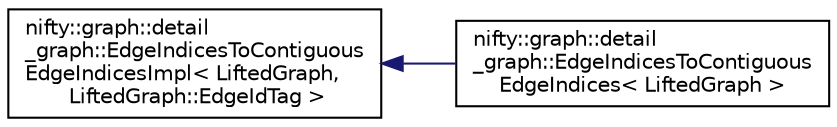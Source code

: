 digraph "Graphical Class Hierarchy"
{
  edge [fontname="Helvetica",fontsize="10",labelfontname="Helvetica",labelfontsize="10"];
  node [fontname="Helvetica",fontsize="10",shape=record];
  rankdir="LR";
  Node1 [label="nifty::graph::detail\l_graph::EdgeIndicesToContiguous\lEdgeIndicesImpl\< LiftedGraph,\l LiftedGraph::EdgeIdTag \>",height=0.2,width=0.4,color="black", fillcolor="white", style="filled",URL="$classnifty_1_1graph_1_1detail__graph_1_1EdgeIndicesToContiguousEdgeIndicesImpl.html"];
  Node1 -> Node2 [dir="back",color="midnightblue",fontsize="10",style="solid",fontname="Helvetica"];
  Node2 [label="nifty::graph::detail\l_graph::EdgeIndicesToContiguous\lEdgeIndices\< LiftedGraph \>",height=0.2,width=0.4,color="black", fillcolor="white", style="filled",URL="$classnifty_1_1graph_1_1detail__graph_1_1EdgeIndicesToContiguousEdgeIndices.html"];
}
